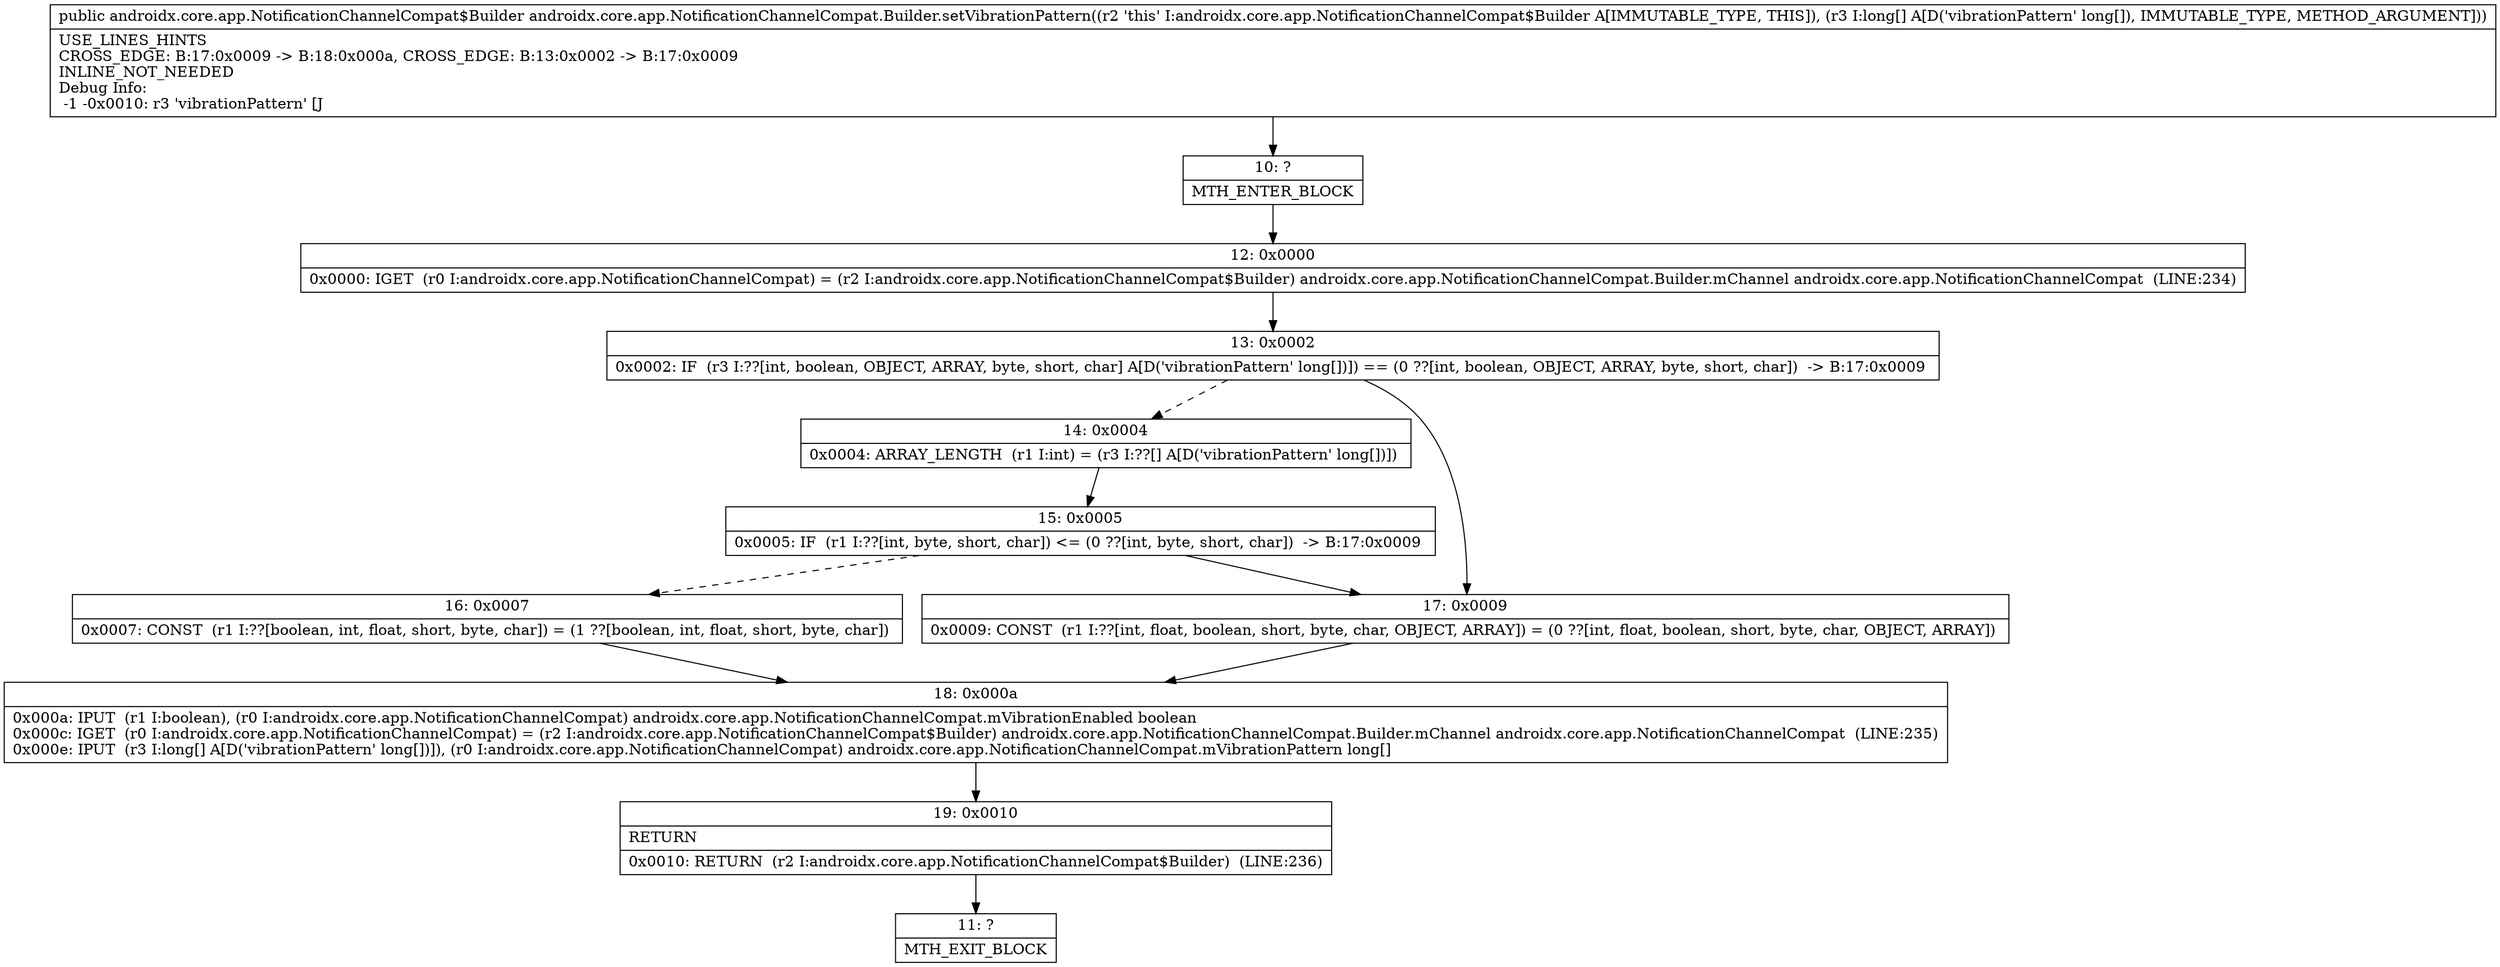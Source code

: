 digraph "CFG forandroidx.core.app.NotificationChannelCompat.Builder.setVibrationPattern([J)Landroidx\/core\/app\/NotificationChannelCompat$Builder;" {
Node_10 [shape=record,label="{10\:\ ?|MTH_ENTER_BLOCK\l}"];
Node_12 [shape=record,label="{12\:\ 0x0000|0x0000: IGET  (r0 I:androidx.core.app.NotificationChannelCompat) = (r2 I:androidx.core.app.NotificationChannelCompat$Builder) androidx.core.app.NotificationChannelCompat.Builder.mChannel androidx.core.app.NotificationChannelCompat  (LINE:234)\l}"];
Node_13 [shape=record,label="{13\:\ 0x0002|0x0002: IF  (r3 I:??[int, boolean, OBJECT, ARRAY, byte, short, char] A[D('vibrationPattern' long[])]) == (0 ??[int, boolean, OBJECT, ARRAY, byte, short, char])  \-\> B:17:0x0009 \l}"];
Node_14 [shape=record,label="{14\:\ 0x0004|0x0004: ARRAY_LENGTH  (r1 I:int) = (r3 I:??[] A[D('vibrationPattern' long[])]) \l}"];
Node_15 [shape=record,label="{15\:\ 0x0005|0x0005: IF  (r1 I:??[int, byte, short, char]) \<= (0 ??[int, byte, short, char])  \-\> B:17:0x0009 \l}"];
Node_16 [shape=record,label="{16\:\ 0x0007|0x0007: CONST  (r1 I:??[boolean, int, float, short, byte, char]) = (1 ??[boolean, int, float, short, byte, char]) \l}"];
Node_18 [shape=record,label="{18\:\ 0x000a|0x000a: IPUT  (r1 I:boolean), (r0 I:androidx.core.app.NotificationChannelCompat) androidx.core.app.NotificationChannelCompat.mVibrationEnabled boolean \l0x000c: IGET  (r0 I:androidx.core.app.NotificationChannelCompat) = (r2 I:androidx.core.app.NotificationChannelCompat$Builder) androidx.core.app.NotificationChannelCompat.Builder.mChannel androidx.core.app.NotificationChannelCompat  (LINE:235)\l0x000e: IPUT  (r3 I:long[] A[D('vibrationPattern' long[])]), (r0 I:androidx.core.app.NotificationChannelCompat) androidx.core.app.NotificationChannelCompat.mVibrationPattern long[] \l}"];
Node_19 [shape=record,label="{19\:\ 0x0010|RETURN\l|0x0010: RETURN  (r2 I:androidx.core.app.NotificationChannelCompat$Builder)  (LINE:236)\l}"];
Node_11 [shape=record,label="{11\:\ ?|MTH_EXIT_BLOCK\l}"];
Node_17 [shape=record,label="{17\:\ 0x0009|0x0009: CONST  (r1 I:??[int, float, boolean, short, byte, char, OBJECT, ARRAY]) = (0 ??[int, float, boolean, short, byte, char, OBJECT, ARRAY]) \l}"];
MethodNode[shape=record,label="{public androidx.core.app.NotificationChannelCompat$Builder androidx.core.app.NotificationChannelCompat.Builder.setVibrationPattern((r2 'this' I:androidx.core.app.NotificationChannelCompat$Builder A[IMMUTABLE_TYPE, THIS]), (r3 I:long[] A[D('vibrationPattern' long[]), IMMUTABLE_TYPE, METHOD_ARGUMENT]))  | USE_LINES_HINTS\lCROSS_EDGE: B:17:0x0009 \-\> B:18:0x000a, CROSS_EDGE: B:13:0x0002 \-\> B:17:0x0009\lINLINE_NOT_NEEDED\lDebug Info:\l  \-1 \-0x0010: r3 'vibrationPattern' [J\l}"];
MethodNode -> Node_10;Node_10 -> Node_12;
Node_12 -> Node_13;
Node_13 -> Node_14[style=dashed];
Node_13 -> Node_17;
Node_14 -> Node_15;
Node_15 -> Node_16[style=dashed];
Node_15 -> Node_17;
Node_16 -> Node_18;
Node_18 -> Node_19;
Node_19 -> Node_11;
Node_17 -> Node_18;
}


